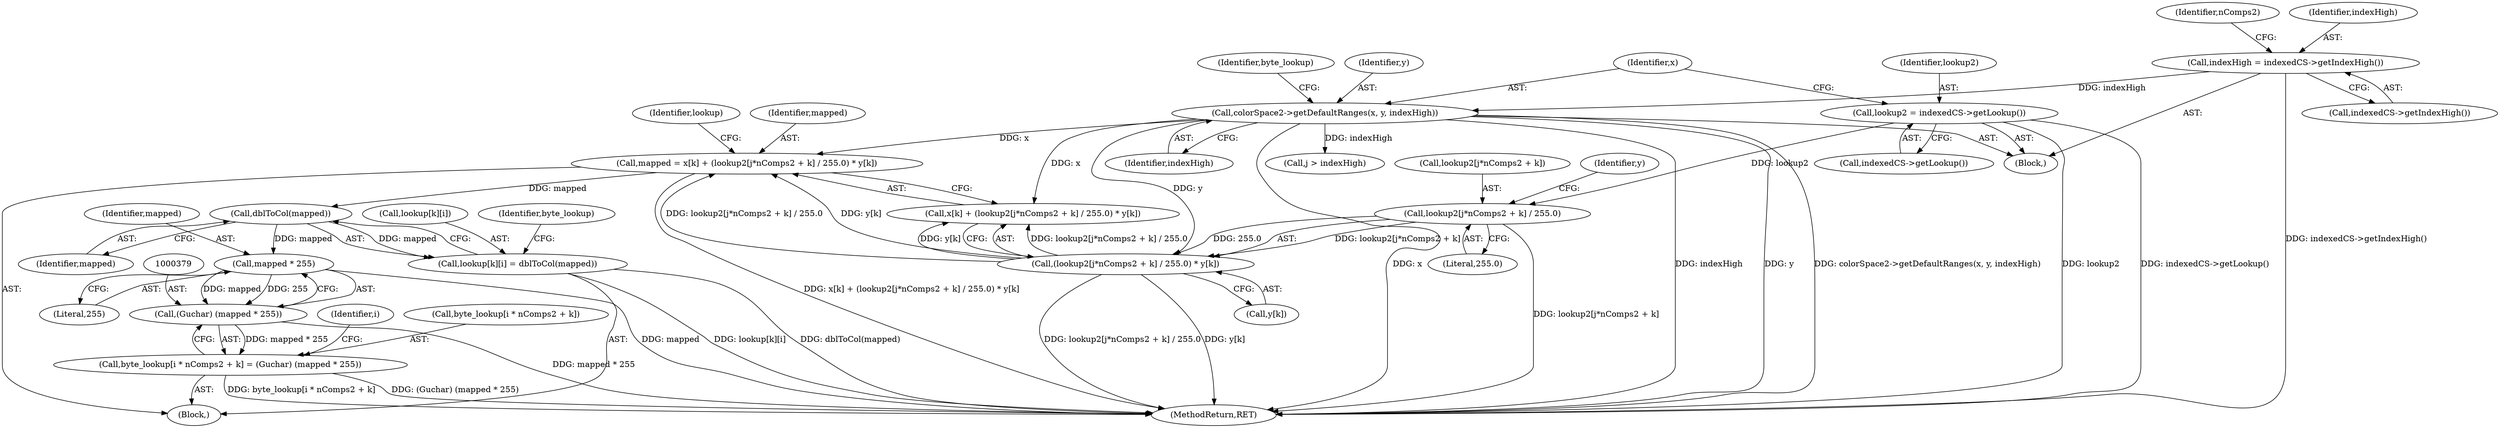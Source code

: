 digraph "0_poppler_7b2d314a61fd0e12f47c62996cb49ec0d1ba747a_4@integer" {
"1000343" [label="(Call,mapped = x[k] + (lookup2[j*nComps2 + k] / 255.0) * y[k])"];
"1000263" [label="(Call,colorSpace2->getDefaultRanges(x, y, indexHigh))"];
"1000254" [label="(Call,indexHigh = indexedCS->getIndexHigh())"];
"1000349" [label="(Call,(lookup2[j*nComps2 + k] / 255.0) * y[k])"];
"1000350" [label="(Call,lookup2[j*nComps2 + k] / 255.0)"];
"1000260" [label="(Call,lookup2 = indexedCS->getLookup())"];
"1000368" [label="(Call,dblToCol(mapped))"];
"1000362" [label="(Call,lookup[k][i] = dblToCol(mapped))"];
"1000380" [label="(Call,mapped * 255)"];
"1000378" [label="(Call,(Guchar) (mapped * 255))"];
"1000370" [label="(Call,byte_lookup[i * nComps2 + k] = (Guchar) (mapped * 255))"];
"1000365" [label="(Identifier,lookup)"];
"1000343" [label="(Call,mapped = x[k] + (lookup2[j*nComps2 + k] / 255.0) * y[k])"];
"1000268" [label="(Identifier,byte_lookup)"];
"1000265" [label="(Identifier,y)"];
"1000307" [label="(Identifier,i)"];
"1000382" [label="(Literal,255)"];
"1000368" [label="(Call,dblToCol(mapped))"];
"1000308" [label="(Block,)"];
"1000359" [label="(Call,y[k])"];
"1000264" [label="(Identifier,x)"];
"1000371" [label="(Call,byte_lookup[i * nComps2 + k])"];
"1000266" [label="(Identifier,indexHigh)"];
"1000380" [label="(Call,mapped * 255)"];
"1000369" [label="(Identifier,mapped)"];
"1000256" [label="(Call,indexedCS->getIndexHigh())"];
"1000258" [label="(Identifier,nComps2)"];
"1000362" [label="(Call,lookup[k][i] = dblToCol(mapped))"];
"1000363" [label="(Call,lookup[k][i])"];
"1000255" [label="(Identifier,indexHigh)"];
"1000254" [label="(Call,indexHigh = indexedCS->getIndexHigh())"];
"1000260" [label="(Call,lookup2 = indexedCS->getLookup())"];
"1000262" [label="(Call,indexedCS->getLookup())"];
"1000345" [label="(Call,x[k] + (lookup2[j*nComps2 + k] / 255.0) * y[k])"];
"1000263" [label="(Call,colorSpace2->getDefaultRanges(x, y, indexHigh))"];
"1000370" [label="(Call,byte_lookup[i * nComps2 + k] = (Guchar) (mapped * 255))"];
"1000349" [label="(Call,(lookup2[j*nComps2 + k] / 255.0) * y[k])"];
"1000350" [label="(Call,lookup2[j*nComps2 + k] / 255.0)"];
"1000344" [label="(Identifier,mapped)"];
"1000594" [label="(MethodReturn,RET)"];
"1000336" [label="(Call,j > indexHigh)"];
"1000358" [label="(Literal,255.0)"];
"1000360" [label="(Identifier,y)"];
"1000372" [label="(Identifier,byte_lookup)"];
"1000378" [label="(Call,(Guchar) (mapped * 255))"];
"1000261" [label="(Identifier,lookup2)"];
"1000381" [label="(Identifier,mapped)"];
"1000245" [label="(Block,)"];
"1000351" [label="(Call,lookup2[j*nComps2 + k])"];
"1000343" -> "1000308"  [label="AST: "];
"1000343" -> "1000345"  [label="CFG: "];
"1000344" -> "1000343"  [label="AST: "];
"1000345" -> "1000343"  [label="AST: "];
"1000365" -> "1000343"  [label="CFG: "];
"1000343" -> "1000594"  [label="DDG: x[k] + (lookup2[j*nComps2 + k] / 255.0) * y[k]"];
"1000263" -> "1000343"  [label="DDG: x"];
"1000349" -> "1000343"  [label="DDG: lookup2[j*nComps2 + k] / 255.0"];
"1000349" -> "1000343"  [label="DDG: y[k]"];
"1000343" -> "1000368"  [label="DDG: mapped"];
"1000263" -> "1000245"  [label="AST: "];
"1000263" -> "1000266"  [label="CFG: "];
"1000264" -> "1000263"  [label="AST: "];
"1000265" -> "1000263"  [label="AST: "];
"1000266" -> "1000263"  [label="AST: "];
"1000268" -> "1000263"  [label="CFG: "];
"1000263" -> "1000594"  [label="DDG: y"];
"1000263" -> "1000594"  [label="DDG: colorSpace2->getDefaultRanges(x, y, indexHigh)"];
"1000263" -> "1000594"  [label="DDG: x"];
"1000263" -> "1000594"  [label="DDG: indexHigh"];
"1000254" -> "1000263"  [label="DDG: indexHigh"];
"1000263" -> "1000336"  [label="DDG: indexHigh"];
"1000263" -> "1000345"  [label="DDG: x"];
"1000263" -> "1000349"  [label="DDG: y"];
"1000254" -> "1000245"  [label="AST: "];
"1000254" -> "1000256"  [label="CFG: "];
"1000255" -> "1000254"  [label="AST: "];
"1000256" -> "1000254"  [label="AST: "];
"1000258" -> "1000254"  [label="CFG: "];
"1000254" -> "1000594"  [label="DDG: indexedCS->getIndexHigh()"];
"1000349" -> "1000345"  [label="AST: "];
"1000349" -> "1000359"  [label="CFG: "];
"1000350" -> "1000349"  [label="AST: "];
"1000359" -> "1000349"  [label="AST: "];
"1000345" -> "1000349"  [label="CFG: "];
"1000349" -> "1000594"  [label="DDG: lookup2[j*nComps2 + k] / 255.0"];
"1000349" -> "1000594"  [label="DDG: y[k]"];
"1000349" -> "1000345"  [label="DDG: lookup2[j*nComps2 + k] / 255.0"];
"1000349" -> "1000345"  [label="DDG: y[k]"];
"1000350" -> "1000349"  [label="DDG: lookup2[j*nComps2 + k]"];
"1000350" -> "1000349"  [label="DDG: 255.0"];
"1000350" -> "1000358"  [label="CFG: "];
"1000351" -> "1000350"  [label="AST: "];
"1000358" -> "1000350"  [label="AST: "];
"1000360" -> "1000350"  [label="CFG: "];
"1000350" -> "1000594"  [label="DDG: lookup2[j*nComps2 + k]"];
"1000260" -> "1000350"  [label="DDG: lookup2"];
"1000260" -> "1000245"  [label="AST: "];
"1000260" -> "1000262"  [label="CFG: "];
"1000261" -> "1000260"  [label="AST: "];
"1000262" -> "1000260"  [label="AST: "];
"1000264" -> "1000260"  [label="CFG: "];
"1000260" -> "1000594"  [label="DDG: indexedCS->getLookup()"];
"1000260" -> "1000594"  [label="DDG: lookup2"];
"1000368" -> "1000362"  [label="AST: "];
"1000368" -> "1000369"  [label="CFG: "];
"1000369" -> "1000368"  [label="AST: "];
"1000362" -> "1000368"  [label="CFG: "];
"1000368" -> "1000362"  [label="DDG: mapped"];
"1000368" -> "1000380"  [label="DDG: mapped"];
"1000362" -> "1000308"  [label="AST: "];
"1000363" -> "1000362"  [label="AST: "];
"1000372" -> "1000362"  [label="CFG: "];
"1000362" -> "1000594"  [label="DDG: dblToCol(mapped)"];
"1000362" -> "1000594"  [label="DDG: lookup[k][i]"];
"1000380" -> "1000378"  [label="AST: "];
"1000380" -> "1000382"  [label="CFG: "];
"1000381" -> "1000380"  [label="AST: "];
"1000382" -> "1000380"  [label="AST: "];
"1000378" -> "1000380"  [label="CFG: "];
"1000380" -> "1000594"  [label="DDG: mapped"];
"1000380" -> "1000378"  [label="DDG: mapped"];
"1000380" -> "1000378"  [label="DDG: 255"];
"1000378" -> "1000370"  [label="AST: "];
"1000379" -> "1000378"  [label="AST: "];
"1000370" -> "1000378"  [label="CFG: "];
"1000378" -> "1000594"  [label="DDG: mapped * 255"];
"1000378" -> "1000370"  [label="DDG: mapped * 255"];
"1000370" -> "1000308"  [label="AST: "];
"1000371" -> "1000370"  [label="AST: "];
"1000307" -> "1000370"  [label="CFG: "];
"1000370" -> "1000594"  [label="DDG: (Guchar) (mapped * 255)"];
"1000370" -> "1000594"  [label="DDG: byte_lookup[i * nComps2 + k]"];
}
